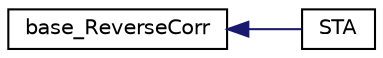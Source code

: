 digraph G
{
  edge [fontname="Helvetica",fontsize="10",labelfontname="Helvetica",labelfontsize="10"];
  node [fontname="Helvetica",fontsize="10",shape=record];
  rankdir="LR";
  Node1 [label="base_ReverseCorr",height=0.2,width=0.4,color="black", fillcolor="white", style="filled",URL="$classbase__ReverseCorr.html",tooltip="base class for Reverse correlation algorithms"];
  Node1 -> Node2 [dir="back",color="midnightblue",fontsize="10",style="solid",fontname="Helvetica"];
  Node2 [label="STA",height=0.2,width=0.4,color="black", fillcolor="white", style="filled",URL="$classSTA.html",tooltip="class for computing spike-triggered average"];
}
